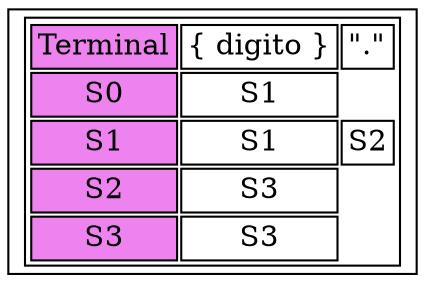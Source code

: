 digraph G{
node [shape=record];
table [ label = <
<table>
<tr><td bgcolor="violet">Terminal</td><td>\{ digito \}</td><td>"."</td></tr>
<tr>
<td bgcolor="violet">S0</td><td>S1</td>
</tr>
<tr>
<td bgcolor="violet">S1</td><td>S1</td>
<td>S2</td>
</tr>
<tr>
<td bgcolor="violet">S2</td><td>S3</td>
</tr>
<tr>
<td bgcolor="violet">S3</td><td>S3</td>
</tr>
</table>> ]
}
